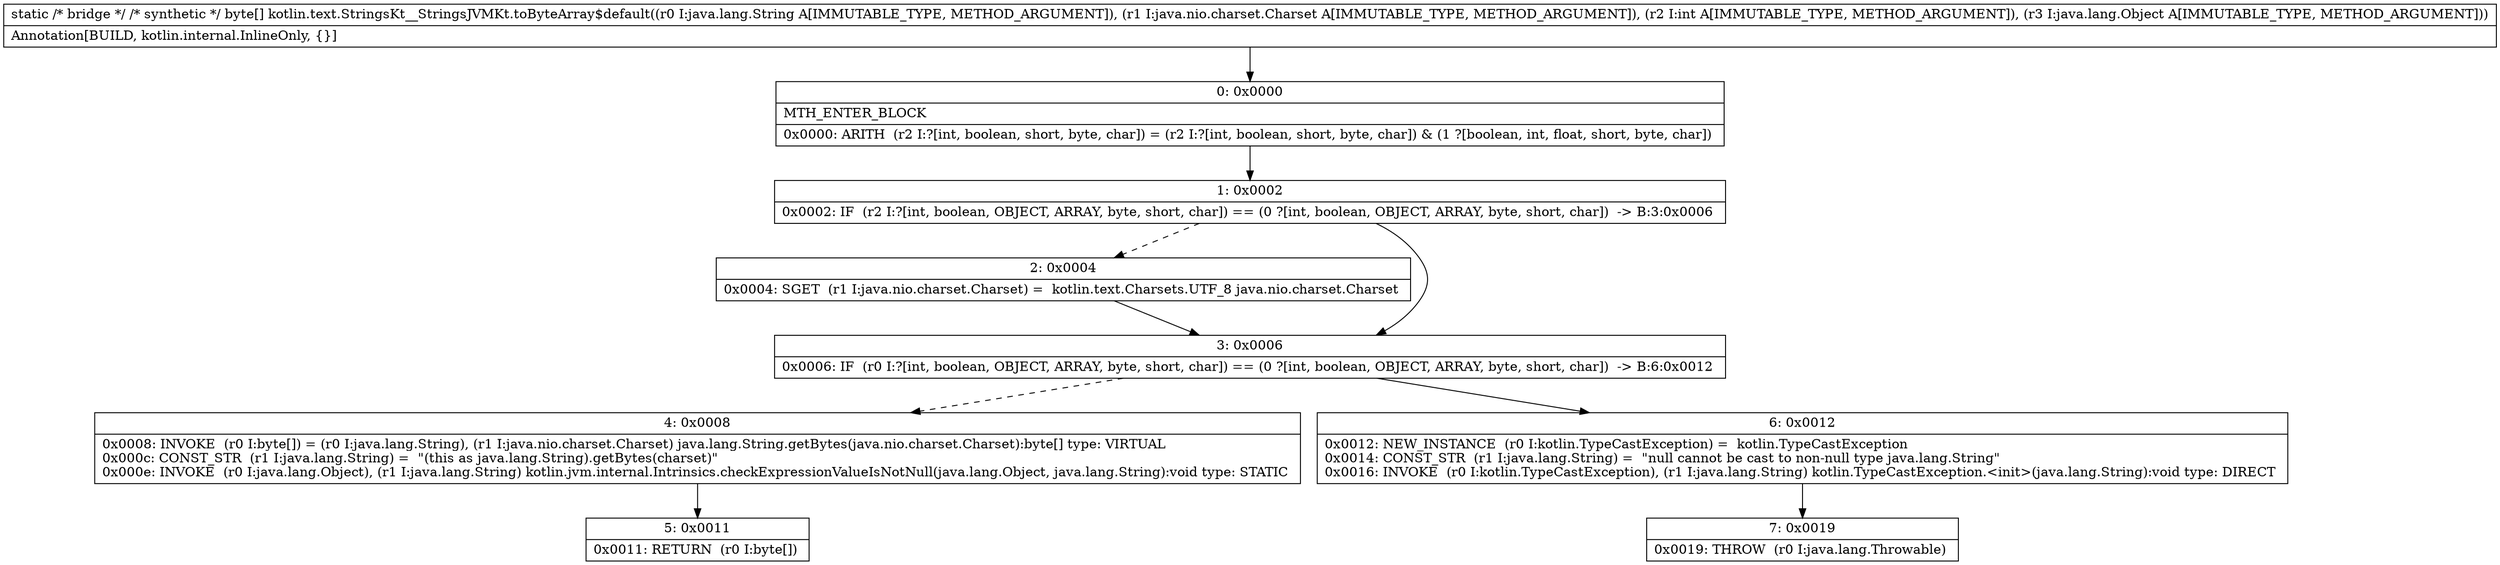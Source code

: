 digraph "CFG forkotlin.text.StringsKt__StringsJVMKt.toByteArray$default(Ljava\/lang\/String;Ljava\/nio\/charset\/Charset;ILjava\/lang\/Object;)[B" {
Node_0 [shape=record,label="{0\:\ 0x0000|MTH_ENTER_BLOCK\l|0x0000: ARITH  (r2 I:?[int, boolean, short, byte, char]) = (r2 I:?[int, boolean, short, byte, char]) & (1 ?[boolean, int, float, short, byte, char]) \l}"];
Node_1 [shape=record,label="{1\:\ 0x0002|0x0002: IF  (r2 I:?[int, boolean, OBJECT, ARRAY, byte, short, char]) == (0 ?[int, boolean, OBJECT, ARRAY, byte, short, char])  \-\> B:3:0x0006 \l}"];
Node_2 [shape=record,label="{2\:\ 0x0004|0x0004: SGET  (r1 I:java.nio.charset.Charset) =  kotlin.text.Charsets.UTF_8 java.nio.charset.Charset \l}"];
Node_3 [shape=record,label="{3\:\ 0x0006|0x0006: IF  (r0 I:?[int, boolean, OBJECT, ARRAY, byte, short, char]) == (0 ?[int, boolean, OBJECT, ARRAY, byte, short, char])  \-\> B:6:0x0012 \l}"];
Node_4 [shape=record,label="{4\:\ 0x0008|0x0008: INVOKE  (r0 I:byte[]) = (r0 I:java.lang.String), (r1 I:java.nio.charset.Charset) java.lang.String.getBytes(java.nio.charset.Charset):byte[] type: VIRTUAL \l0x000c: CONST_STR  (r1 I:java.lang.String) =  \"(this as java.lang.String).getBytes(charset)\" \l0x000e: INVOKE  (r0 I:java.lang.Object), (r1 I:java.lang.String) kotlin.jvm.internal.Intrinsics.checkExpressionValueIsNotNull(java.lang.Object, java.lang.String):void type: STATIC \l}"];
Node_5 [shape=record,label="{5\:\ 0x0011|0x0011: RETURN  (r0 I:byte[]) \l}"];
Node_6 [shape=record,label="{6\:\ 0x0012|0x0012: NEW_INSTANCE  (r0 I:kotlin.TypeCastException) =  kotlin.TypeCastException \l0x0014: CONST_STR  (r1 I:java.lang.String) =  \"null cannot be cast to non\-null type java.lang.String\" \l0x0016: INVOKE  (r0 I:kotlin.TypeCastException), (r1 I:java.lang.String) kotlin.TypeCastException.\<init\>(java.lang.String):void type: DIRECT \l}"];
Node_7 [shape=record,label="{7\:\ 0x0019|0x0019: THROW  (r0 I:java.lang.Throwable) \l}"];
MethodNode[shape=record,label="{static \/* bridge *\/ \/* synthetic *\/ byte[] kotlin.text.StringsKt__StringsJVMKt.toByteArray$default((r0 I:java.lang.String A[IMMUTABLE_TYPE, METHOD_ARGUMENT]), (r1 I:java.nio.charset.Charset A[IMMUTABLE_TYPE, METHOD_ARGUMENT]), (r2 I:int A[IMMUTABLE_TYPE, METHOD_ARGUMENT]), (r3 I:java.lang.Object A[IMMUTABLE_TYPE, METHOD_ARGUMENT]))  | Annotation[BUILD, kotlin.internal.InlineOnly, \{\}]\l}"];
MethodNode -> Node_0;
Node_0 -> Node_1;
Node_1 -> Node_2[style=dashed];
Node_1 -> Node_3;
Node_2 -> Node_3;
Node_3 -> Node_4[style=dashed];
Node_3 -> Node_6;
Node_4 -> Node_5;
Node_6 -> Node_7;
}

